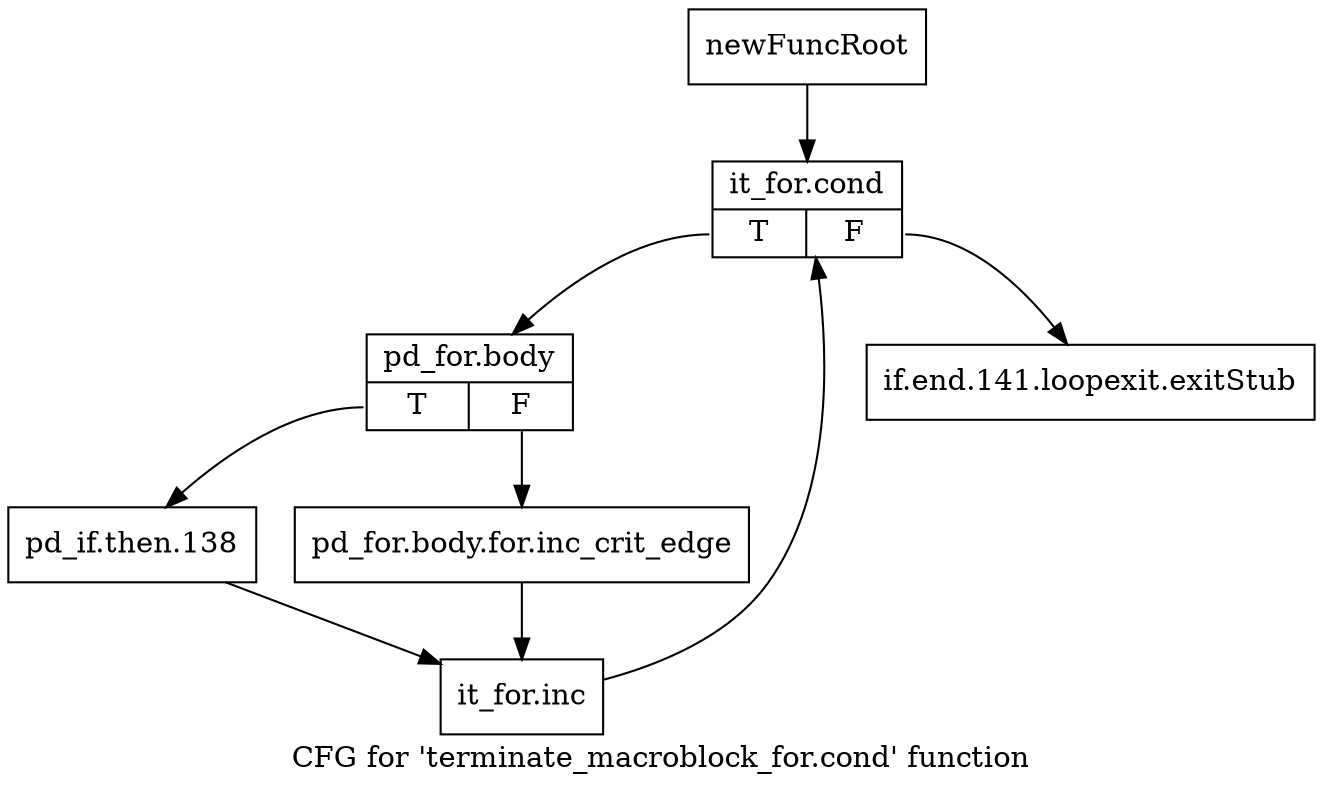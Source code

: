 digraph "CFG for 'terminate_macroblock_for.cond' function" {
	label="CFG for 'terminate_macroblock_for.cond' function";

	Node0x25981a0 [shape=record,label="{newFuncRoot}"];
	Node0x25981a0 -> Node0x2598240;
	Node0x25981f0 [shape=record,label="{if.end.141.loopexit.exitStub}"];
	Node0x2598240 [shape=record,label="{it_for.cond|{<s0>T|<s1>F}}"];
	Node0x2598240:s0 -> Node0x2598290;
	Node0x2598240:s1 -> Node0x25981f0;
	Node0x2598290 [shape=record,label="{pd_for.body|{<s0>T|<s1>F}}"];
	Node0x2598290:s0 -> Node0x2598330;
	Node0x2598290:s1 -> Node0x25982e0;
	Node0x25982e0 [shape=record,label="{pd_for.body.for.inc_crit_edge}"];
	Node0x25982e0 -> Node0x2598380;
	Node0x2598330 [shape=record,label="{pd_if.then.138}"];
	Node0x2598330 -> Node0x2598380;
	Node0x2598380 [shape=record,label="{it_for.inc}"];
	Node0x2598380 -> Node0x2598240;
}
